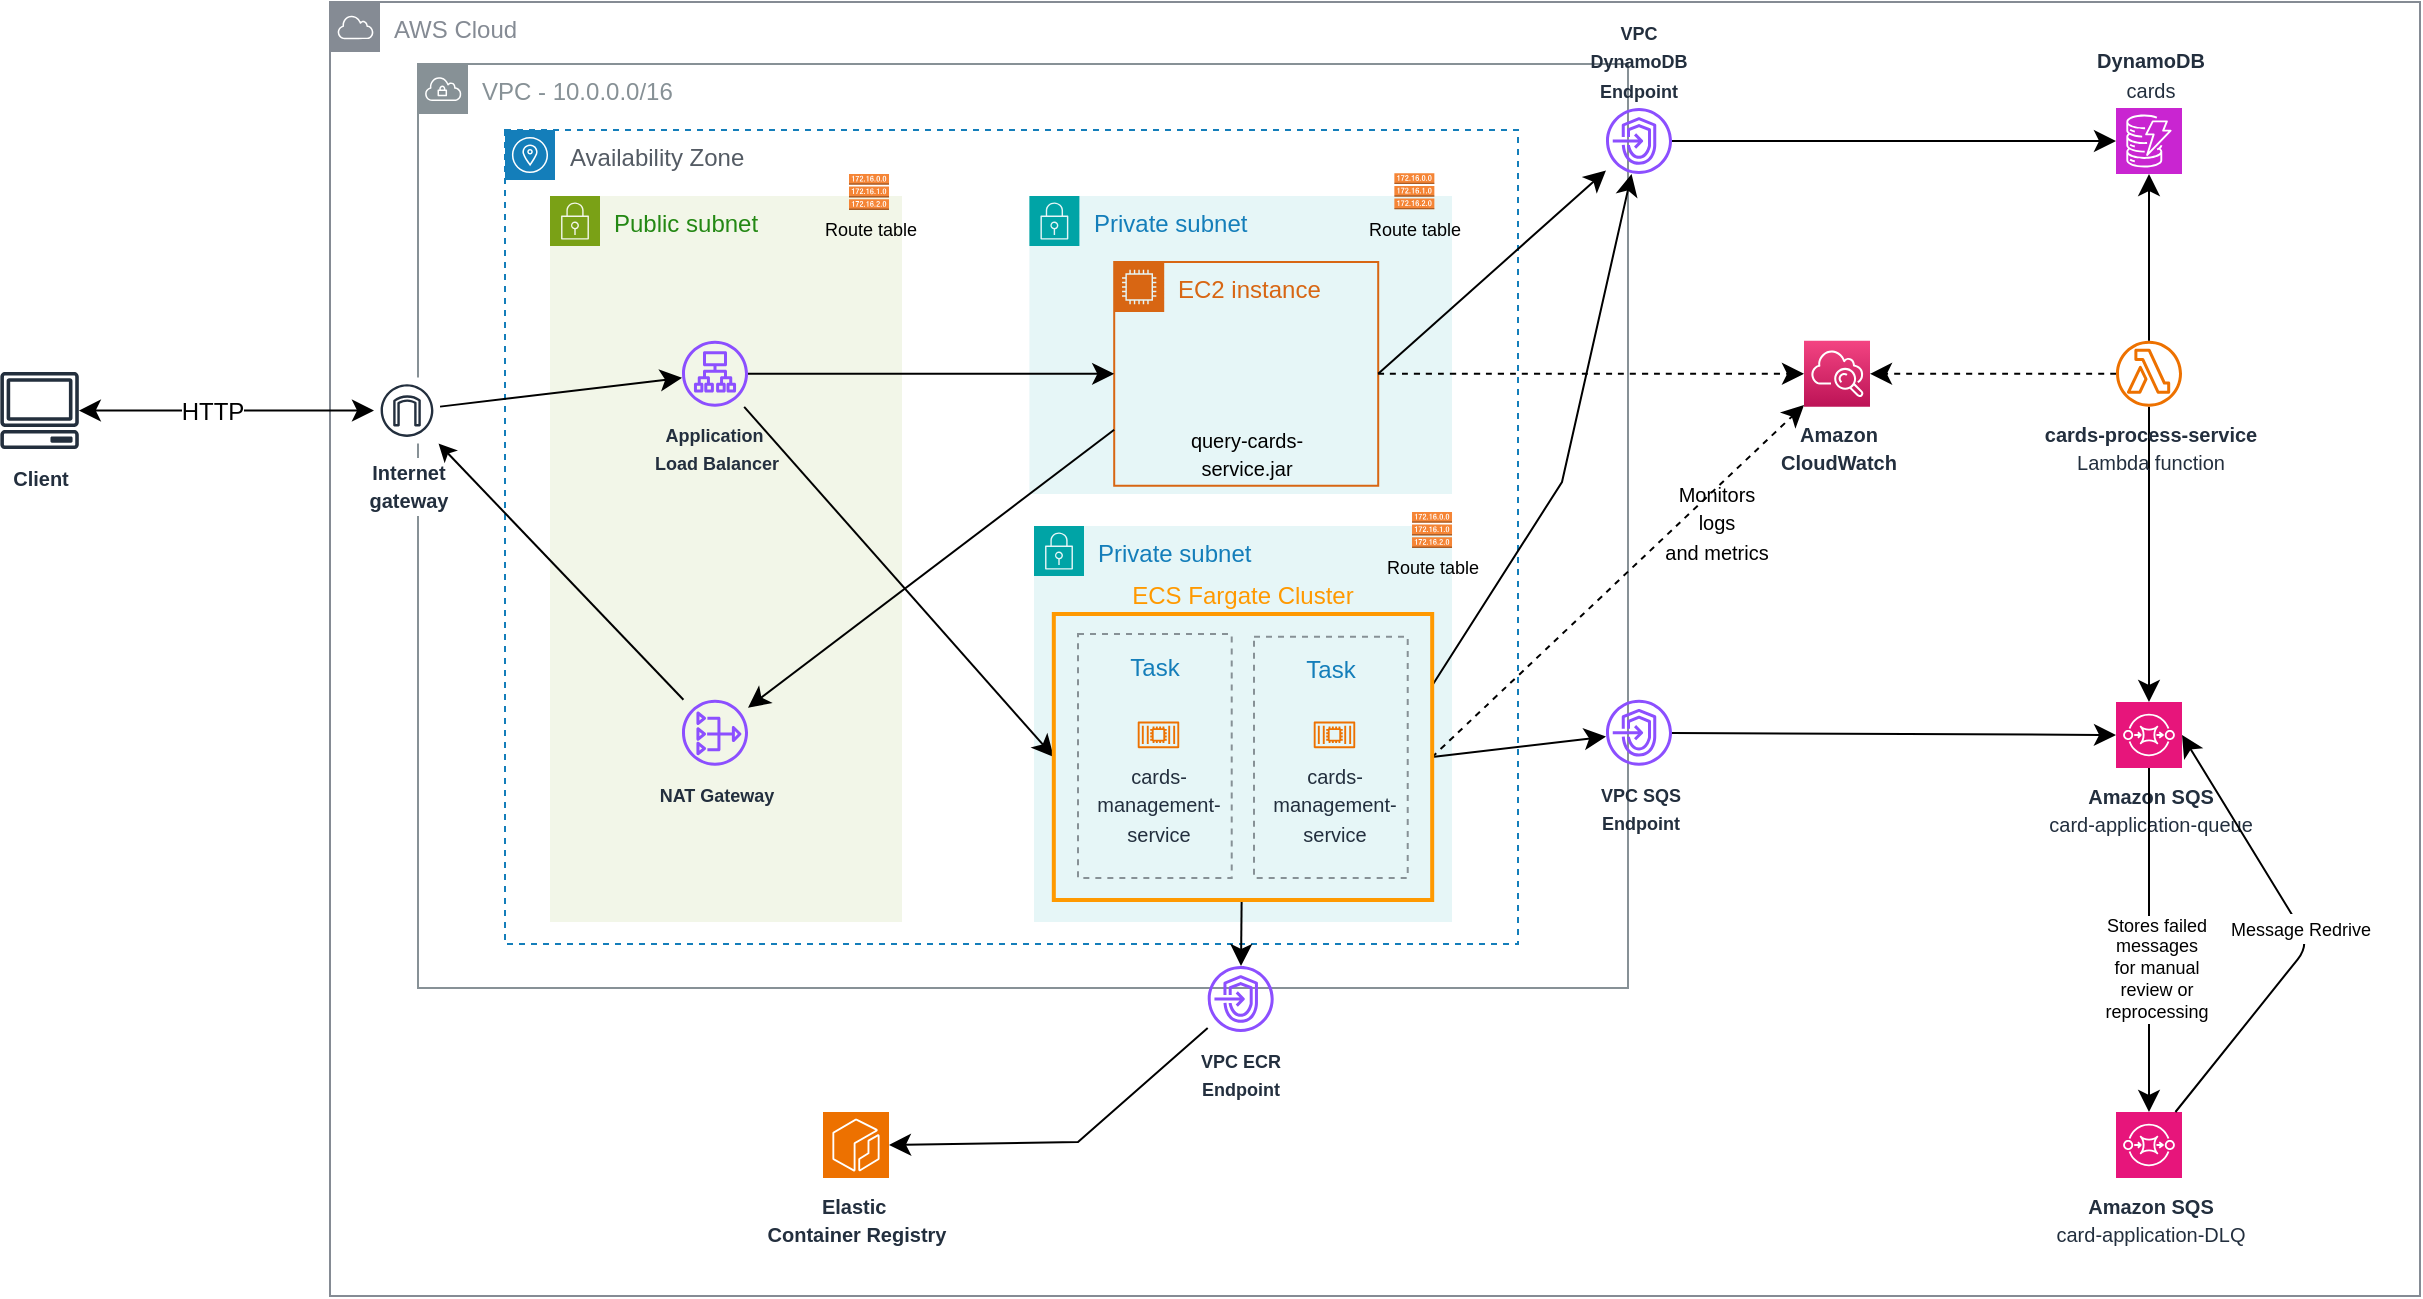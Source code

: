 <mxfile version="26.0.10">
  <diagram id="Ht1M8jgEwFfnCIfOTk4-" name="Page-1">
    <mxGraphModel dx="2069" dy="696" grid="1" gridSize="11" guides="1" tooltips="1" connect="1" arrows="1" fold="1" page="1" pageScale="1" pageWidth="827" pageHeight="1169" math="0" shadow="0">
      <root>
        <mxCell id="0" />
        <mxCell id="1" parent="0" />
        <mxCell id="cI-_qkn67fijJ2urr3SK-28" value="AWS Cloud" style="sketch=0;outlineConnect=0;gradientColor=none;html=1;whiteSpace=wrap;fontSize=12;fontStyle=0;shape=mxgraph.aws4.group;grIcon=mxgraph.aws4.group_aws_cloud;strokeColor=#858B94;fillColor=none;verticalAlign=top;align=left;spacingLeft=30;fontColor=#858B94;dashed=0;" parent="1" vertex="1">
          <mxGeometry x="-66" y="13" width="1045" height="647" as="geometry" />
        </mxCell>
        <mxCell id="pDkn0Hh7Kn7PrUOE6tz0-57" value="VPC - 10.0.0.0/16" style="sketch=0;outlineConnect=0;gradientColor=none;html=1;whiteSpace=wrap;fontSize=12;fontStyle=0;shape=mxgraph.aws4.group;grIcon=mxgraph.aws4.group_vpc;strokeColor=#879196;fillColor=none;verticalAlign=top;align=left;spacingLeft=30;fontColor=#879196;dashed=0;" parent="1" vertex="1">
          <mxGeometry x="-22" y="44" width="605" height="462" as="geometry" />
        </mxCell>
        <mxCell id="XqnvShgukf1ZBkbc0cCG-47" value="Availability Zone" style="sketch=0;outlineConnect=0;gradientColor=none;html=1;whiteSpace=wrap;fontSize=12;fontStyle=0;shape=mxgraph.aws4.group;grIcon=mxgraph.aws4.group_availability_zone;strokeColor=#147EBA;fillColor=none;verticalAlign=top;align=left;spacingLeft=30;fontColor=#545B64;dashed=1;fontFamily=Helvetica;labelBackgroundColor=#ffffff;" parent="1" vertex="1">
          <mxGeometry x="21.5" y="77" width="506.5" height="407" as="geometry" />
        </mxCell>
        <mxCell id="W-fX5BV5IoRdQ1WOavrD-4" value="Private subnet" style="points=[[0,0],[0.25,0],[0.5,0],[0.75,0],[1,0],[1,0.25],[1,0.5],[1,0.75],[1,1],[0.75,1],[0.5,1],[0.25,1],[0,1],[0,0.75],[0,0.5],[0,0.25]];outlineConnect=0;gradientColor=none;html=1;whiteSpace=wrap;fontSize=12;fontStyle=0;container=1;pointerEvents=0;collapsible=0;recursiveResize=0;shape=mxgraph.aws4.group;grIcon=mxgraph.aws4.group_security_group;grStroke=0;strokeColor=#00A4A6;fillColor=#E6F6F7;verticalAlign=top;align=left;spacingLeft=30;fontColor=#147EBA;dashed=0;" parent="1" vertex="1">
          <mxGeometry x="286" y="275" width="209" height="198" as="geometry" />
        </mxCell>
        <mxCell id="W-fX5BV5IoRdQ1WOavrD-10" value="&lt;font style=&quot;font-size: 9px;&quot;&gt;Route table&lt;/font&gt;" style="outlineConnect=0;dashed=0;verticalLabelPosition=bottom;verticalAlign=bottom;align=center;html=1;shape=mxgraph.aws3.route_table;fillColor=#F58536;gradientColor=none;" parent="W-fX5BV5IoRdQ1WOavrD-4" vertex="1">
          <mxGeometry x="189.01" y="-7" width="20" height="18" as="geometry" />
        </mxCell>
        <mxCell id="W-fX5BV5IoRdQ1WOavrD-25" style="edgeStyle=none;curved=1;rounded=0;orthogonalLoop=1;jettySize=auto;html=1;exitX=0.5;exitY=1;exitDx=0;exitDy=0;exitPerimeter=0;fontSize=12;startSize=8;endSize=8;" parent="W-fX5BV5IoRdQ1WOavrD-4" source="W-fX5BV5IoRdQ1WOavrD-10" target="W-fX5BV5IoRdQ1WOavrD-10" edge="1">
          <mxGeometry relative="1" as="geometry" />
        </mxCell>
        <mxCell id="XqnvShgukf1ZBkbc0cCG-37" style="edgeStyle=none;curved=1;rounded=0;orthogonalLoop=1;jettySize=auto;html=1;fontFamily=Helvetica;fontSize=12;fontColor=default;labelBackgroundColor=#ffffff;startSize=8;endSize=8;startArrow=classic;startFill=1;" parent="1" source="pDkn0Hh7Kn7PrUOE6tz0-1" target="XqnvShgukf1ZBkbc0cCG-33" edge="1">
          <mxGeometry relative="1" as="geometry" />
        </mxCell>
        <mxCell id="XqnvShgukf1ZBkbc0cCG-38" value="HTTP" style="edgeLabel;html=1;align=center;verticalAlign=middle;resizable=0;points=[];fontSize=12;strokeColor=default;fontFamily=Helvetica;fontColor=default;labelBackgroundColor=#ffffff;fillColor=default;" parent="XqnvShgukf1ZBkbc0cCG-37" vertex="1" connectable="0">
          <mxGeometry x="0.023" y="1" relative="1" as="geometry">
            <mxPoint x="-9" y="1" as="offset" />
          </mxGeometry>
        </mxCell>
        <mxCell id="pDkn0Hh7Kn7PrUOE6tz0-1" value="&lt;b&gt;&lt;font style=&quot;font-size: 10px;&quot;&gt;Client&lt;/font&gt;&lt;/b&gt;" style="sketch=0;outlineConnect=0;fontColor=#232F3E;gradientColor=none;fillColor=#232F3D;strokeColor=none;dashed=0;verticalLabelPosition=bottom;verticalAlign=top;align=center;html=1;fontSize=12;fontStyle=0;aspect=fixed;pointerEvents=1;shape=mxgraph.aws4.client;" parent="1" vertex="1">
          <mxGeometry x="-231" y="198.0" width="39.58" height="38.56" as="geometry" />
        </mxCell>
        <mxCell id="pDkn0Hh7Kn7PrUOE6tz0-60" value="&lt;font style=&quot;font-size: 9px;&quot;&gt;&lt;b&gt;VPC DynamoDB&lt;/b&gt;&lt;/font&gt;&lt;div&gt;&lt;font style=&quot;font-size: 9px;&quot;&gt;&lt;b&gt;Endpoint&lt;/b&gt;&lt;/font&gt;&lt;/div&gt;" style="sketch=0;outlineConnect=0;fontColor=#232F3E;gradientColor=none;fillColor=#8C4FFF;strokeColor=none;dashed=0;verticalLabelPosition=top;verticalAlign=bottom;align=center;html=1;fontSize=12;fontStyle=0;aspect=fixed;pointerEvents=1;shape=mxgraph.aws4.endpoints;horizontal=1;whiteSpace=wrap;labelPosition=center;" parent="1" vertex="1">
          <mxGeometry x="572" y="66" width="33" height="33" as="geometry" />
        </mxCell>
        <mxCell id="XqnvShgukf1ZBkbc0cCG-22" style="edgeStyle=none;curved=1;rounded=0;orthogonalLoop=1;jettySize=auto;html=1;fontSize=12;startSize=8;endSize=8;" parent="1" source="Hrtiky-oXQzt1fnqMrWW-1" target="XqnvShgukf1ZBkbc0cCG-9" edge="1">
          <mxGeometry relative="1" as="geometry" />
        </mxCell>
        <mxCell id="W-fX5BV5IoRdQ1WOavrD-13" style="edgeStyle=none;curved=1;rounded=0;orthogonalLoop=1;jettySize=auto;html=1;fontSize=12;startSize=8;endSize=8;dashed=1;" parent="1" source="Hrtiky-oXQzt1fnqMrWW-1" target="cI-_qkn67fijJ2urr3SK-2" edge="1">
          <mxGeometry relative="1" as="geometry" />
        </mxCell>
        <mxCell id="Hrtiky-oXQzt1fnqMrWW-1" value="&lt;b&gt;&lt;font style=&quot;font-size: 10px;&quot;&gt;cards-&lt;/font&gt;&lt;/b&gt;&lt;b&gt;&lt;font style=&quot;font-size: 10px;&quot;&gt;process&lt;/font&gt;&lt;/b&gt;&lt;b&gt;&lt;font style=&quot;font-size: 10px;&quot;&gt;-service&lt;/font&gt;&lt;/b&gt;&lt;div&gt;&lt;font style=&quot;font-size: 10px;&quot;&gt;Lambda function&lt;/font&gt;&lt;/div&gt;" style="sketch=0;outlineConnect=0;fontColor=#232F3E;gradientColor=none;fillColor=#ED7100;strokeColor=none;dashed=0;verticalLabelPosition=bottom;verticalAlign=top;align=center;html=1;fontSize=12;fontStyle=0;aspect=fixed;pointerEvents=1;shape=mxgraph.aws4.lambda_function;" parent="1" vertex="1">
          <mxGeometry x="827" y="182.43" width="33" height="33" as="geometry" />
        </mxCell>
        <mxCell id="Hrtiky-oXQzt1fnqMrWW-16" value="Public subnet" style="points=[[0,0],[0.25,0],[0.5,0],[0.75,0],[1,0],[1,0.25],[1,0.5],[1,0.75],[1,1],[0.75,1],[0.5,1],[0.25,1],[0,1],[0,0.75],[0,0.5],[0,0.25]];outlineConnect=0;gradientColor=none;html=1;whiteSpace=wrap;fontSize=12;fontStyle=0;container=0;pointerEvents=0;collapsible=0;recursiveResize=0;shape=mxgraph.aws4.group;grIcon=mxgraph.aws4.group_security_group;grStroke=0;strokeColor=#7AA116;fillColor=#F2F6E8;verticalAlign=top;align=left;spacingLeft=30;fontColor=#248814;dashed=0;movable=1;resizable=1;rotatable=1;deletable=1;editable=1;locked=0;connectable=1;" parent="1" vertex="1">
          <mxGeometry x="44" y="110" width="176" height="363" as="geometry" />
        </mxCell>
        <mxCell id="pDkn0Hh7Kn7PrUOE6tz0-20" value="&lt;b&gt;&lt;font style=&quot;font-size: 9px;&quot;&gt;Application&amp;nbsp;&lt;/font&gt;&lt;/b&gt;&lt;div&gt;&lt;b&gt;&lt;font style=&quot;font-size: 9px;&quot;&gt;Load Balancer&lt;/font&gt;&lt;/b&gt;&lt;/div&gt;" style="sketch=0;outlineConnect=0;fontColor=#232F3E;gradientColor=none;fillColor=#8C4FFF;strokeColor=none;dashed=0;verticalLabelPosition=bottom;verticalAlign=top;align=center;html=1;fontSize=12;fontStyle=0;aspect=fixed;pointerEvents=1;shape=mxgraph.aws4.application_load_balancer;" parent="1" vertex="1">
          <mxGeometry x="110" y="182.43" width="33" height="33" as="geometry" />
        </mxCell>
        <mxCell id="Hrtiky-oXQzt1fnqMrWW-56" value="&lt;font style=&quot;font-size: 9px;&quot;&gt;&lt;b&gt;VPC ECR&lt;/b&gt;&lt;/font&gt;&lt;div&gt;&lt;font style=&quot;font-size: 9px;&quot;&gt;&lt;b&gt;Endpoint&lt;/b&gt;&lt;/font&gt;&lt;/div&gt;" style="sketch=0;outlineConnect=0;fontColor=#232F3E;gradientColor=none;fillColor=#8C4FFF;strokeColor=none;dashed=0;verticalLabelPosition=bottom;verticalAlign=top;align=center;html=1;fontSize=12;fontStyle=0;aspect=fixed;pointerEvents=1;shape=mxgraph.aws4.endpoints;" parent="1" vertex="1">
          <mxGeometry x="372.85" y="495" width="33" height="33" as="geometry" />
        </mxCell>
        <mxCell id="Hrtiky-oXQzt1fnqMrWW-63" value="&lt;font style=&quot;font-size: 9px;&quot;&gt;&lt;b&gt;VPC SQS&lt;/b&gt;&lt;/font&gt;&lt;div&gt;&lt;font style=&quot;font-size: 9px;&quot;&gt;&lt;b&gt;Endpoint&lt;/b&gt;&lt;/font&gt;&lt;/div&gt;" style="sketch=0;outlineConnect=0;fontColor=#232F3E;gradientColor=none;fillColor=#8C4FFF;strokeColor=none;dashed=0;verticalLabelPosition=bottom;verticalAlign=top;align=center;html=1;fontSize=12;fontStyle=0;aspect=fixed;pointerEvents=1;shape=mxgraph.aws4.endpoints;" parent="1" vertex="1">
          <mxGeometry x="572" y="361.86" width="33" height="33" as="geometry" />
        </mxCell>
        <mxCell id="XqnvShgukf1ZBkbc0cCG-9" value="&lt;b&gt;&lt;font style=&quot;font-size: 10px;&quot;&gt;Amazon SQS&lt;/font&gt;&lt;/b&gt;&lt;div&gt;&lt;font style=&quot;font-size: 10px;&quot;&gt;card-application-queue&lt;/font&gt;&lt;/div&gt;" style="sketch=0;points=[[0,0,0],[0.25,0,0],[0.5,0,0],[0.75,0,0],[1,0,0],[0,1,0],[0.25,1,0],[0.5,1,0],[0.75,1,0],[1,1,0],[0,0.25,0],[0,0.5,0],[0,0.75,0],[1,0.25,0],[1,0.5,0],[1,0.75,0]];outlineConnect=0;fontColor=#232F3E;fillColor=#E7157B;strokeColor=#ffffff;dashed=0;verticalLabelPosition=bottom;verticalAlign=top;align=center;html=1;fontSize=12;fontStyle=0;aspect=fixed;shape=mxgraph.aws4.resourceIcon;resIcon=mxgraph.aws4.sqs;" parent="1" vertex="1">
          <mxGeometry x="827" y="363.0" width="33" height="33" as="geometry" />
        </mxCell>
        <mxCell id="XqnvShgukf1ZBkbc0cCG-12" value="&lt;b&gt;&lt;font style=&quot;font-size: 10px;&quot;&gt;Amazon SQS&lt;/font&gt;&lt;/b&gt;&lt;div&gt;&lt;font style=&quot;font-size: 10px;&quot;&gt;card-application-DLQ&lt;/font&gt;&lt;/div&gt;" style="sketch=0;points=[[0,0,0],[0.25,0,0],[0.5,0,0],[0.75,0,0],[1,0,0],[0,1,0],[0.25,1,0],[0.5,1,0],[0.75,1,0],[1,1,0],[0,0.25,0],[0,0.5,0],[0,0.75,0],[1,0.25,0],[1,0.5,0],[1,0.75,0]];outlineConnect=0;fontColor=#232F3E;fillColor=#E7157B;strokeColor=#ffffff;dashed=0;verticalLabelPosition=bottom;verticalAlign=top;align=center;html=1;fontSize=12;fontStyle=0;aspect=fixed;shape=mxgraph.aws4.resourceIcon;resIcon=mxgraph.aws4.sqs;" parent="1" vertex="1">
          <mxGeometry x="827" y="568" width="33" height="33" as="geometry" />
        </mxCell>
        <mxCell id="XqnvShgukf1ZBkbc0cCG-17" style="edgeStyle=none;curved=1;rounded=0;orthogonalLoop=1;jettySize=auto;html=1;entryX=0.5;entryY=0;entryDx=0;entryDy=0;entryPerimeter=0;fontSize=12;startSize=8;endSize=8;" parent="1" source="XqnvShgukf1ZBkbc0cCG-9" target="XqnvShgukf1ZBkbc0cCG-12" edge="1">
          <mxGeometry relative="1" as="geometry" />
        </mxCell>
        <mxCell id="XqnvShgukf1ZBkbc0cCG-18" value="&lt;span style=&quot;text-align: start; white-space: normal;&quot;&gt;Stores failed messages for manual review or reprocessing&lt;/span&gt;" style="edgeLabel;html=1;align=center;verticalAlign=middle;resizable=0;points=[];fontSize=9;" parent="XqnvShgukf1ZBkbc0cCG-17" vertex="1" connectable="0">
          <mxGeometry x="0.024" y="3" relative="1" as="geometry">
            <mxPoint y="12" as="offset" />
          </mxGeometry>
        </mxCell>
        <mxCell id="XqnvShgukf1ZBkbc0cCG-21" value="&lt;b&gt;&lt;font style=&quot;font-size: 10px;&quot;&gt;DynamoDB&lt;/font&gt;&lt;/b&gt;&lt;div&gt;&lt;font style=&quot;font-size: 10px;&quot;&gt;cards&lt;/font&gt;&lt;/div&gt;" style="sketch=0;points=[[0,0,0],[0.25,0,0],[0.5,0,0],[0.75,0,0],[1,0,0],[0,1,0],[0.25,1,0],[0.5,1,0],[0.75,1,0],[1,1,0],[0,0.25,0],[0,0.5,0],[0,0.75,0],[1,0.25,0],[1,0.5,0],[1,0.75,0]];outlineConnect=0;fontColor=#232F3E;fillColor=#C925D1;strokeColor=#ffffff;dashed=0;verticalLabelPosition=top;verticalAlign=bottom;align=center;html=1;fontSize=12;fontStyle=0;aspect=fixed;shape=mxgraph.aws4.resourceIcon;resIcon=mxgraph.aws4.dynamodb;labelPosition=center;" parent="1" vertex="1">
          <mxGeometry x="827" y="66" width="33" height="33" as="geometry" />
        </mxCell>
        <mxCell id="cI-_qkn67fijJ2urr3SK-7" style="edgeStyle=none;curved=1;rounded=0;orthogonalLoop=1;jettySize=auto;html=1;fontSize=12;startSize=8;endSize=8;" parent="1" source="XqnvShgukf1ZBkbc0cCG-33" target="pDkn0Hh7Kn7PrUOE6tz0-20" edge="1">
          <mxGeometry relative="1" as="geometry" />
        </mxCell>
        <mxCell id="XqnvShgukf1ZBkbc0cCG-33" value="&lt;font style=&quot;font-size: 10px;&quot;&gt;&lt;b&gt;Internet&lt;br&gt;gateway&lt;/b&gt;&lt;/font&gt;" style="sketch=0;outlineConnect=0;fontColor=#232F3E;gradientColor=none;strokeColor=#232F3E;fillColor=#ffffff;dashed=0;verticalLabelPosition=bottom;verticalAlign=top;align=center;html=1;fontSize=12;fontStyle=0;aspect=fixed;shape=mxgraph.aws4.resourceIcon;resIcon=mxgraph.aws4.internet_gateway;fontFamily=Helvetica;labelBackgroundColor=#ffffff;" parent="1" vertex="1">
          <mxGeometry x="-44" y="200.78" width="33" height="33" as="geometry" />
        </mxCell>
        <mxCell id="XqnvShgukf1ZBkbc0cCG-46" style="edgeStyle=none;curved=1;rounded=0;orthogonalLoop=1;jettySize=auto;html=1;entryX=0;entryY=0.5;entryDx=0;entryDy=0;entryPerimeter=0;fontFamily=Helvetica;fontSize=12;fontColor=default;labelBackgroundColor=#ffffff;startSize=8;endSize=8;" parent="1" source="Hrtiky-oXQzt1fnqMrWW-63" target="XqnvShgukf1ZBkbc0cCG-9" edge="1">
          <mxGeometry relative="1" as="geometry" />
        </mxCell>
        <mxCell id="XqnvShgukf1ZBkbc0cCG-82" value="&lt;font style=&quot;font-size: 9px;&quot;&gt;Message Redrive&lt;/font&gt;" style="edgeStyle=none;curved=0;rounded=1;orthogonalLoop=1;jettySize=auto;html=1;entryX=1;entryY=0.5;entryDx=0;entryDy=0;entryPerimeter=0;fontFamily=Helvetica;fontSize=12;fontColor=default;labelBackgroundColor=#ffffff;startSize=8;endSize=8;" parent="1" source="XqnvShgukf1ZBkbc0cCG-12" target="XqnvShgukf1ZBkbc0cCG-9" edge="1">
          <mxGeometry x="0.018" relative="1" as="geometry">
            <Array as="points">
              <mxPoint x="924" y="484" />
            </Array>
            <mxPoint as="offset" />
          </mxGeometry>
        </mxCell>
        <mxCell id="cI-_qkn67fijJ2urr3SK-12" style="edgeStyle=none;curved=1;rounded=0;orthogonalLoop=1;jettySize=auto;html=1;exitX=0.5;exitY=1;exitDx=0;exitDy=0;fontSize=12;startSize=8;endSize=8;" parent="1" source="cI-_qkn67fijJ2urr3SK-11" target="cI-_qkn67fijJ2urr3SK-11" edge="1">
          <mxGeometry relative="1" as="geometry" />
        </mxCell>
        <mxCell id="cI-_qkn67fijJ2urr3SK-27" value="&lt;font style=&quot;font-size: 9px;&quot;&gt;Route table&lt;/font&gt;" style="outlineConnect=0;dashed=0;verticalLabelPosition=bottom;verticalAlign=bottom;align=center;html=1;shape=mxgraph.aws3.route_table;fillColor=#F58536;gradientColor=none;" parent="1" vertex="1">
          <mxGeometry x="193.5" y="99" width="20" height="18" as="geometry" />
        </mxCell>
        <mxCell id="f-Xi7VFY15qsbHyQ3kW1-5" style="rounded=0;orthogonalLoop=1;jettySize=auto;html=1;" parent="1" source="cI-_qkn67fijJ2urr3SK-29" target="XqnvShgukf1ZBkbc0cCG-33" edge="1">
          <mxGeometry relative="1" as="geometry" />
        </mxCell>
        <mxCell id="cI-_qkn67fijJ2urr3SK-29" value="&lt;font style=&quot;font-size: 9px;&quot;&gt;&lt;b&gt;NAT Gateway&lt;/b&gt;&lt;/font&gt;" style="sketch=0;outlineConnect=0;fontColor=#232F3E;gradientColor=none;fillColor=#8C4FFF;strokeColor=none;dashed=0;verticalLabelPosition=bottom;verticalAlign=top;align=center;html=1;fontSize=12;fontStyle=0;aspect=fixed;pointerEvents=1;shape=mxgraph.aws4.nat_gateway;" parent="1" vertex="1">
          <mxGeometry x="110" y="361.86" width="33" height="33" as="geometry" />
        </mxCell>
        <mxCell id="XqnvShgukf1ZBkbc0cCG-83" style="edgeStyle=none;curved=1;rounded=0;orthogonalLoop=1;jettySize=auto;html=1;entryX=0;entryY=0.5;entryDx=0;entryDy=0;entryPerimeter=0;fontFamily=Helvetica;fontSize=12;fontColor=default;labelBackgroundColor=#ffffff;startSize=8;endSize=8;" parent="1" source="pDkn0Hh7Kn7PrUOE6tz0-60" target="XqnvShgukf1ZBkbc0cCG-21" edge="1">
          <mxGeometry relative="1" as="geometry" />
        </mxCell>
        <mxCell id="XqnvShgukf1ZBkbc0cCG-86" value="&lt;font style=&quot;font-size: 10px;&quot;&gt;&lt;b&gt;Elastic&amp;nbsp;&lt;/b&gt;&lt;/font&gt;&lt;div&gt;&lt;font style=&quot;font-size: 10px;&quot;&gt;&lt;b&gt;Container Registry&lt;/b&gt;&lt;/font&gt;&lt;/div&gt;" style="sketch=0;points=[[0,0,0],[0.25,0,0],[0.5,0,0],[0.75,0,0],[1,0,0],[0,1,0],[0.25,1,0],[0.5,1,0],[0.75,1,0],[1,1,0],[0,0.25,0],[0,0.5,0],[0,0.75,0],[1,0.25,0],[1,0.5,0],[1,0.75,0]];outlineConnect=0;fontColor=#232F3E;fillColor=#ED7100;strokeColor=#ffffff;dashed=0;verticalLabelPosition=bottom;verticalAlign=top;align=center;html=1;fontSize=12;fontStyle=0;aspect=fixed;shape=mxgraph.aws4.resourceIcon;resIcon=mxgraph.aws4.ecr;fontFamily=Helvetica;labelBackgroundColor=#ffffff;" parent="1" vertex="1">
          <mxGeometry x="180.5" y="568" width="33" height="33" as="geometry" />
        </mxCell>
        <mxCell id="XqnvShgukf1ZBkbc0cCG-87" style="edgeStyle=none;curved=0;rounded=0;orthogonalLoop=1;jettySize=auto;html=1;entryX=1;entryY=0.5;entryDx=0;entryDy=0;entryPerimeter=0;fontFamily=Helvetica;fontSize=12;fontColor=default;labelBackgroundColor=#ffffff;startSize=8;endSize=8;" parent="1" source="Hrtiky-oXQzt1fnqMrWW-56" target="XqnvShgukf1ZBkbc0cCG-86" edge="1">
          <mxGeometry relative="1" as="geometry">
            <Array as="points">
              <mxPoint x="308" y="583" />
            </Array>
          </mxGeometry>
        </mxCell>
        <mxCell id="cI-_qkn67fijJ2urr3SK-2" value="&lt;font style=&quot;font-size: 10px;&quot;&gt;&lt;b&gt;Amazon&lt;br&gt;CloudWatch&lt;/b&gt;&lt;/font&gt;" style="outlineConnect=0;fontColor=#232F3E;gradientColor=#F34482;gradientDirection=north;fillColor=#BC1356;strokeColor=#ffffff;dashed=0;verticalLabelPosition=bottom;verticalAlign=top;align=center;html=1;fontSize=12;fontStyle=0;aspect=fixed;shape=mxgraph.aws4.resourceIcon;resIcon=mxgraph.aws4.cloudwatch;labelBackgroundColor=#ffffff;" parent="1" vertex="1">
          <mxGeometry x="671" y="182.43" width="33" height="33" as="geometry" />
        </mxCell>
        <mxCell id="W-fX5BV5IoRdQ1WOavrD-1" value="Private subnet" style="points=[[0,0],[0.25,0],[0.5,0],[0.75,0],[1,0],[1,0.25],[1,0.5],[1,0.75],[1,1],[0.75,1],[0.5,1],[0.25,1],[0,1],[0,0.75],[0,0.5],[0,0.25]];outlineConnect=0;gradientColor=none;html=1;whiteSpace=wrap;fontSize=12;fontStyle=0;container=1;pointerEvents=0;collapsible=0;recursiveResize=0;shape=mxgraph.aws4.group;grIcon=mxgraph.aws4.group_security_group;grStroke=0;strokeColor=#00A4A6;fillColor=#E6F6F7;verticalAlign=top;align=left;spacingLeft=30;fontColor=#147EBA;dashed=0;" parent="1" vertex="1">
          <mxGeometry x="283.7" y="110" width="211.3" height="149.03" as="geometry" />
        </mxCell>
        <mxCell id="cI-_qkn67fijJ2urr3SK-26" value="&lt;font style=&quot;font-size: 9px;&quot;&gt;Route table&lt;/font&gt;" style="outlineConnect=0;dashed=0;verticalLabelPosition=bottom;verticalAlign=bottom;align=center;html=1;shape=mxgraph.aws3.route_table;fillColor=#F58536;gradientColor=none;" parent="W-fX5BV5IoRdQ1WOavrD-1" vertex="1">
          <mxGeometry x="182.48" y="-11.35" width="20" height="18" as="geometry" />
        </mxCell>
        <mxCell id="W-fX5BV5IoRdQ1WOavrD-2" style="edgeStyle=none;curved=1;rounded=0;orthogonalLoop=1;jettySize=auto;html=1;entryX=0.5;entryY=1;entryDx=0;entryDy=0;entryPerimeter=0;fontSize=12;startSize=8;endSize=8;" parent="1" source="Hrtiky-oXQzt1fnqMrWW-1" target="XqnvShgukf1ZBkbc0cCG-21" edge="1">
          <mxGeometry relative="1" as="geometry" />
        </mxCell>
        <mxCell id="W-fX5BV5IoRdQ1WOavrD-9" value="" style="group;strokeWidth=1;" parent="1" vertex="1" connectable="0">
          <mxGeometry x="326.1" y="143" width="132" height="111.87" as="geometry" />
        </mxCell>
        <mxCell id="XqnvShgukf1ZBkbc0cCG-31" value="EC2 instance" style="points=[[0,0],[0.25,0],[0.5,0],[0.75,0],[1,0],[1,0.25],[1,0.5],[1,0.75],[1,1],[0.75,1],[0.5,1],[0.25,1],[0,1],[0,0.75],[0,0.5],[0,0.25]];outlineConnect=0;gradientColor=none;html=1;whiteSpace=wrap;fontSize=12;fontStyle=0;container=0;pointerEvents=0;collapsible=0;recursiveResize=0;shape=mxgraph.aws4.group;grIcon=mxgraph.aws4.group_ec2_instance_contents;strokeColor=#D86613;fillColor=none;verticalAlign=top;align=left;spacingLeft=30;fontColor=#D86613;dashed=0;" parent="W-fX5BV5IoRdQ1WOavrD-9" vertex="1">
          <mxGeometry width="132" height="111.87" as="geometry" />
        </mxCell>
        <mxCell id="XqnvShgukf1ZBkbc0cCG-32" value="&lt;font style=&quot;font-size: 10px;&quot;&gt;query-cards-&lt;/font&gt;&lt;div&gt;&lt;font style=&quot;font-size: 10px;&quot;&gt;service.jar&lt;/font&gt;&lt;/div&gt;" style="shape=image;html=1;verticalAlign=top;verticalLabelPosition=bottom;labelBackgroundColor=none;imageAspect=0;aspect=fixed;image=https://cdn3.iconfinder.com/data/icons/dompicon-glyph-file-format-2/256/file-jar-format-type-128.png" parent="W-fX5BV5IoRdQ1WOavrD-9" vertex="1">
          <mxGeometry x="46.904" y="36.69" width="38.202" height="38.202" as="geometry" />
        </mxCell>
        <mxCell id="W-fX5BV5IoRdQ1WOavrD-7" style="edgeStyle=none;curved=1;rounded=0;orthogonalLoop=1;jettySize=auto;html=1;exitX=1;exitY=1;exitDx=0;exitDy=0;fontSize=12;startSize=8;endSize=8;" parent="W-fX5BV5IoRdQ1WOavrD-9" source="XqnvShgukf1ZBkbc0cCG-31" target="XqnvShgukf1ZBkbc0cCG-31" edge="1">
          <mxGeometry relative="1" as="geometry" />
        </mxCell>
        <mxCell id="W-fX5BV5IoRdQ1WOavrD-15" style="edgeStyle=none;curved=1;rounded=0;orthogonalLoop=1;jettySize=auto;html=1;entryX=0;entryY=0.5;entryDx=0;entryDy=0;fontSize=12;startSize=8;endSize=8;" parent="1" source="pDkn0Hh7Kn7PrUOE6tz0-20" target="XqnvShgukf1ZBkbc0cCG-31" edge="1">
          <mxGeometry relative="1" as="geometry" />
        </mxCell>
        <mxCell id="W-fX5BV5IoRdQ1WOavrD-16" style="edgeStyle=none;curved=1;rounded=0;orthogonalLoop=1;jettySize=auto;html=1;entryX=0;entryY=0.5;entryDx=0;entryDy=0;fontSize=12;startSize=8;endSize=8;" parent="1" source="pDkn0Hh7Kn7PrUOE6tz0-20" target="Hrtiky-oXQzt1fnqMrWW-34" edge="1">
          <mxGeometry relative="1" as="geometry" />
        </mxCell>
        <mxCell id="cI-_qkn67fijJ2urr3SK-16" style="edgeStyle=none;curved=1;rounded=0;orthogonalLoop=1;jettySize=auto;html=1;fontSize=12;startSize=8;endSize=8;exitX=1;exitY=0.5;exitDx=0;exitDy=0;dashed=1;" parent="1" source="Hrtiky-oXQzt1fnqMrWW-34" target="cI-_qkn67fijJ2urr3SK-2" edge="1">
          <mxGeometry relative="1" as="geometry">
            <mxPoint x="484" y="374" as="sourcePoint" />
          </mxGeometry>
        </mxCell>
        <mxCell id="cI-_qkn67fijJ2urr3SK-32" value="&lt;span style=&quot;font-size: 10px; white-space: normal; text-align: start;&quot;&gt;Monitors logs and&amp;nbsp;&lt;/span&gt;&lt;span style=&quot;font-size: 10px; white-space: normal; text-align: start;&quot;&gt;metrics&lt;/span&gt;" style="edgeLabel;html=1;align=center;verticalAlign=middle;resizable=0;points=[];fontSize=12;labelBackgroundColor=none;" parent="cI-_qkn67fijJ2urr3SK-16" vertex="1" connectable="0">
          <mxGeometry x="0.426" y="-3" relative="1" as="geometry">
            <mxPoint x="7" y="6" as="offset" />
          </mxGeometry>
        </mxCell>
        <mxCell id="W-fX5BV5IoRdQ1WOavrD-23" style="edgeStyle=none;curved=1;rounded=0;orthogonalLoop=1;jettySize=auto;html=1;exitX=1;exitY=0.5;exitDx=0;exitDy=0;fontSize=12;startSize=8;endSize=8;" parent="1" source="XqnvShgukf1ZBkbc0cCG-31" target="pDkn0Hh7Kn7PrUOE6tz0-60" edge="1">
          <mxGeometry relative="1" as="geometry" />
        </mxCell>
        <mxCell id="W-fX5BV5IoRdQ1WOavrD-24" style="edgeStyle=none;curved=1;rounded=0;orthogonalLoop=1;jettySize=auto;html=1;exitX=1;exitY=0.5;exitDx=0;exitDy=0;fontSize=12;startSize=8;endSize=8;" parent="1" source="Hrtiky-oXQzt1fnqMrWW-34" target="Hrtiky-oXQzt1fnqMrWW-63" edge="1">
          <mxGeometry relative="1" as="geometry" />
        </mxCell>
        <mxCell id="XqnvShgukf1ZBkbc0cCG-57" style="edgeStyle=none;curved=1;rounded=0;orthogonalLoop=1;jettySize=auto;html=1;exitX=1;exitY=1;exitDx=0;exitDy=0;fontFamily=Helvetica;fontSize=12;fontColor=default;labelBackgroundColor=#ffffff;startSize=8;endSize=8;" parent="1" source="Hrtiky-oXQzt1fnqMrWW-34" target="Hrtiky-oXQzt1fnqMrWW-34" edge="1">
          <mxGeometry relative="1" as="geometry" />
        </mxCell>
        <mxCell id="XqnvShgukf1ZBkbc0cCG-66" style="edgeStyle=none;curved=1;rounded=0;orthogonalLoop=1;jettySize=auto;html=1;exitX=0.5;exitY=1;exitDx=0;exitDy=0;fontFamily=Helvetica;fontSize=12;fontColor=default;labelBackgroundColor=#ffffff;startSize=8;endSize=8;" parent="1" source="Hrtiky-oXQzt1fnqMrWW-34" target="Hrtiky-oXQzt1fnqMrWW-34" edge="1">
          <mxGeometry relative="1" as="geometry" />
        </mxCell>
        <mxCell id="W-fX5BV5IoRdQ1WOavrD-14" style="edgeStyle=none;curved=1;rounded=0;orthogonalLoop=1;jettySize=auto;html=1;fontFamily=Helvetica;fontSize=12;fontColor=default;labelBackgroundColor=#ffffff;startSize=8;endSize=8;dashed=1;" parent="1" source="XqnvShgukf1ZBkbc0cCG-31" target="cI-_qkn67fijJ2urr3SK-2" edge="1">
          <mxGeometry relative="1" as="geometry">
            <mxPoint x="590" y="220" as="sourcePoint" />
            <mxPoint x="704" y="128" as="targetPoint" />
          </mxGeometry>
        </mxCell>
        <mxCell id="W-fX5BV5IoRdQ1WOavrD-22" style="edgeStyle=none;curved=0;rounded=0;orthogonalLoop=1;jettySize=auto;html=1;exitX=1;exitY=0.25;exitDx=0;exitDy=0;fontSize=12;startSize=8;endSize=8;" parent="1" source="Hrtiky-oXQzt1fnqMrWW-34" target="pDkn0Hh7Kn7PrUOE6tz0-60" edge="1">
          <mxGeometry relative="1" as="geometry">
            <Array as="points">
              <mxPoint x="550" y="253" />
            </Array>
          </mxGeometry>
        </mxCell>
        <mxCell id="W-fX5BV5IoRdQ1WOavrD-19" style="edgeStyle=none;curved=1;rounded=0;orthogonalLoop=1;jettySize=auto;html=1;fontSize=12;startSize=8;endSize=8;exitX=0;exitY=0.75;exitDx=0;exitDy=0;" parent="1" source="XqnvShgukf1ZBkbc0cCG-31" target="cI-_qkn67fijJ2urr3SK-29" edge="1">
          <mxGeometry relative="1" as="geometry">
            <mxPoint x="154" y="352" as="targetPoint" />
          </mxGeometry>
        </mxCell>
        <mxCell id="W-fX5BV5IoRdQ1WOavrD-30" style="edgeStyle=none;curved=1;rounded=0;orthogonalLoop=1;jettySize=auto;html=1;fontSize=12;startSize=8;endSize=8;" parent="1" source="Hrtiky-oXQzt1fnqMrWW-34" target="Hrtiky-oXQzt1fnqMrWW-56" edge="1">
          <mxGeometry relative="1" as="geometry" />
        </mxCell>
        <mxCell id="Hrtiky-oXQzt1fnqMrWW-34" value="ECS Fargate Cluster" style="outlineConnect=0;gradientColor=none;html=1;whiteSpace=wrap;fontSize=12;fontStyle=0;strokeColor=#FF9900;fillColor=none;verticalAlign=bottom;align=center;fontColor=#FF9900;spacingTop=3;labelBackgroundColor=none;strokeWidth=2;labelPosition=center;verticalLabelPosition=top;" parent="1" vertex="1">
          <mxGeometry x="295.91" y="319" width="189.18" height="143" as="geometry" />
        </mxCell>
        <mxCell id="cI-_qkn67fijJ2urr3SK-11" value="&lt;span style=&quot;color: rgb(20, 126, 186);&quot;&gt;Task&lt;/span&gt;" style="outlineConnect=0;gradientColor=none;html=1;whiteSpace=wrap;fontSize=12;fontStyle=0;strokeColor=#879196;fillColor=none;verticalAlign=top;align=center;fontColor=#879196;dashed=1;spacingTop=3;" parent="1" vertex="1">
          <mxGeometry x="396" y="330.38" width="76.86" height="120.62" as="geometry" />
        </mxCell>
        <mxCell id="83CI-mSfvcgwl4Aq_G5N-2" value="&lt;span style=&quot;color: rgb(20, 126, 186);&quot;&gt;Task&lt;/span&gt;" style="outlineConnect=0;gradientColor=none;html=1;whiteSpace=wrap;fontSize=12;fontStyle=0;strokeColor=#879196;fillColor=none;verticalAlign=top;align=center;fontColor=#879196;dashed=1;spacingTop=3;" vertex="1" parent="1">
          <mxGeometry x="308" y="329.05" width="76.86" height="121.95" as="geometry" />
        </mxCell>
        <mxCell id="XqnvShgukf1ZBkbc0cCG-13" value="" style="group" parent="1" vertex="1" connectable="0">
          <mxGeometry x="326.1" y="363" width="44" height="35.65" as="geometry" />
        </mxCell>
        <mxCell id="XqnvShgukf1ZBkbc0cCG-60" value="" style="group" parent="XqnvShgukf1ZBkbc0cCG-13" vertex="1" connectable="0">
          <mxGeometry width="88" height="87.996" as="geometry" />
        </mxCell>
        <mxCell id="Hrtiky-oXQzt1fnqMrWW-27" value="&lt;font style=&quot;font-size: 10px;&quot;&gt;cards-&lt;/font&gt;&lt;div&gt;&lt;font style=&quot;font-size: 10px;&quot;&gt;management-&lt;/font&gt;&lt;/div&gt;&lt;div&gt;&lt;font style=&quot;font-size: 10px;&quot;&gt;service&lt;/font&gt;&lt;/div&gt;" style="sketch=0;outlineConnect=0;fontColor=#232F3E;gradientColor=none;fillColor=#ED7100;strokeColor=none;dashed=0;verticalLabelPosition=bottom;verticalAlign=top;align=center;html=1;fontSize=12;fontStyle=0;aspect=fixed;pointerEvents=1;shape=mxgraph.aws4.container_2;" parent="XqnvShgukf1ZBkbc0cCG-60" vertex="1">
          <mxGeometry x="11.765" y="9.729" width="20.751" height="13.402" as="geometry" />
        </mxCell>
        <mxCell id="28LQI1Ez7mbElQj59yQG-9" value="" style="shape=image;html=1;verticalAlign=top;verticalLabelPosition=bottom;labelBackgroundColor=#ffffff;imageAspect=0;aspect=fixed;image=https://cdn0.iconfinder.com/data/icons/social-media-2104/24/social_media_social_media_logo_docker-128.png" parent="XqnvShgukf1ZBkbc0cCG-60" vertex="1">
          <mxGeometry width="12.429" height="12.429" as="geometry" />
        </mxCell>
        <mxCell id="83CI-mSfvcgwl4Aq_G5N-4" value="" style="group" vertex="1" connectable="0" parent="1">
          <mxGeometry x="414.1" y="363" width="44" height="35.65" as="geometry" />
        </mxCell>
        <mxCell id="83CI-mSfvcgwl4Aq_G5N-5" value="" style="group" vertex="1" connectable="0" parent="83CI-mSfvcgwl4Aq_G5N-4">
          <mxGeometry width="88" height="87.996" as="geometry" />
        </mxCell>
        <mxCell id="83CI-mSfvcgwl4Aq_G5N-6" value="&lt;font style=&quot;font-size: 10px;&quot;&gt;cards-&lt;/font&gt;&lt;div&gt;&lt;font style=&quot;font-size: 10px;&quot;&gt;management-&lt;/font&gt;&lt;/div&gt;&lt;div&gt;&lt;font style=&quot;font-size: 10px;&quot;&gt;service&lt;/font&gt;&lt;/div&gt;" style="sketch=0;outlineConnect=0;fontColor=#232F3E;gradientColor=none;fillColor=#ED7100;strokeColor=none;dashed=0;verticalLabelPosition=bottom;verticalAlign=top;align=center;html=1;fontSize=12;fontStyle=0;aspect=fixed;pointerEvents=1;shape=mxgraph.aws4.container_2;" vertex="1" parent="83CI-mSfvcgwl4Aq_G5N-5">
          <mxGeometry x="11.765" y="9.729" width="20.751" height="13.402" as="geometry" />
        </mxCell>
        <mxCell id="83CI-mSfvcgwl4Aq_G5N-7" value="" style="shape=image;html=1;verticalAlign=top;verticalLabelPosition=bottom;labelBackgroundColor=#ffffff;imageAspect=0;aspect=fixed;image=https://cdn0.iconfinder.com/data/icons/social-media-2104/24/social_media_social_media_logo_docker-128.png" vertex="1" parent="83CI-mSfvcgwl4Aq_G5N-5">
          <mxGeometry width="12.429" height="12.429" as="geometry" />
        </mxCell>
      </root>
    </mxGraphModel>
  </diagram>
</mxfile>
